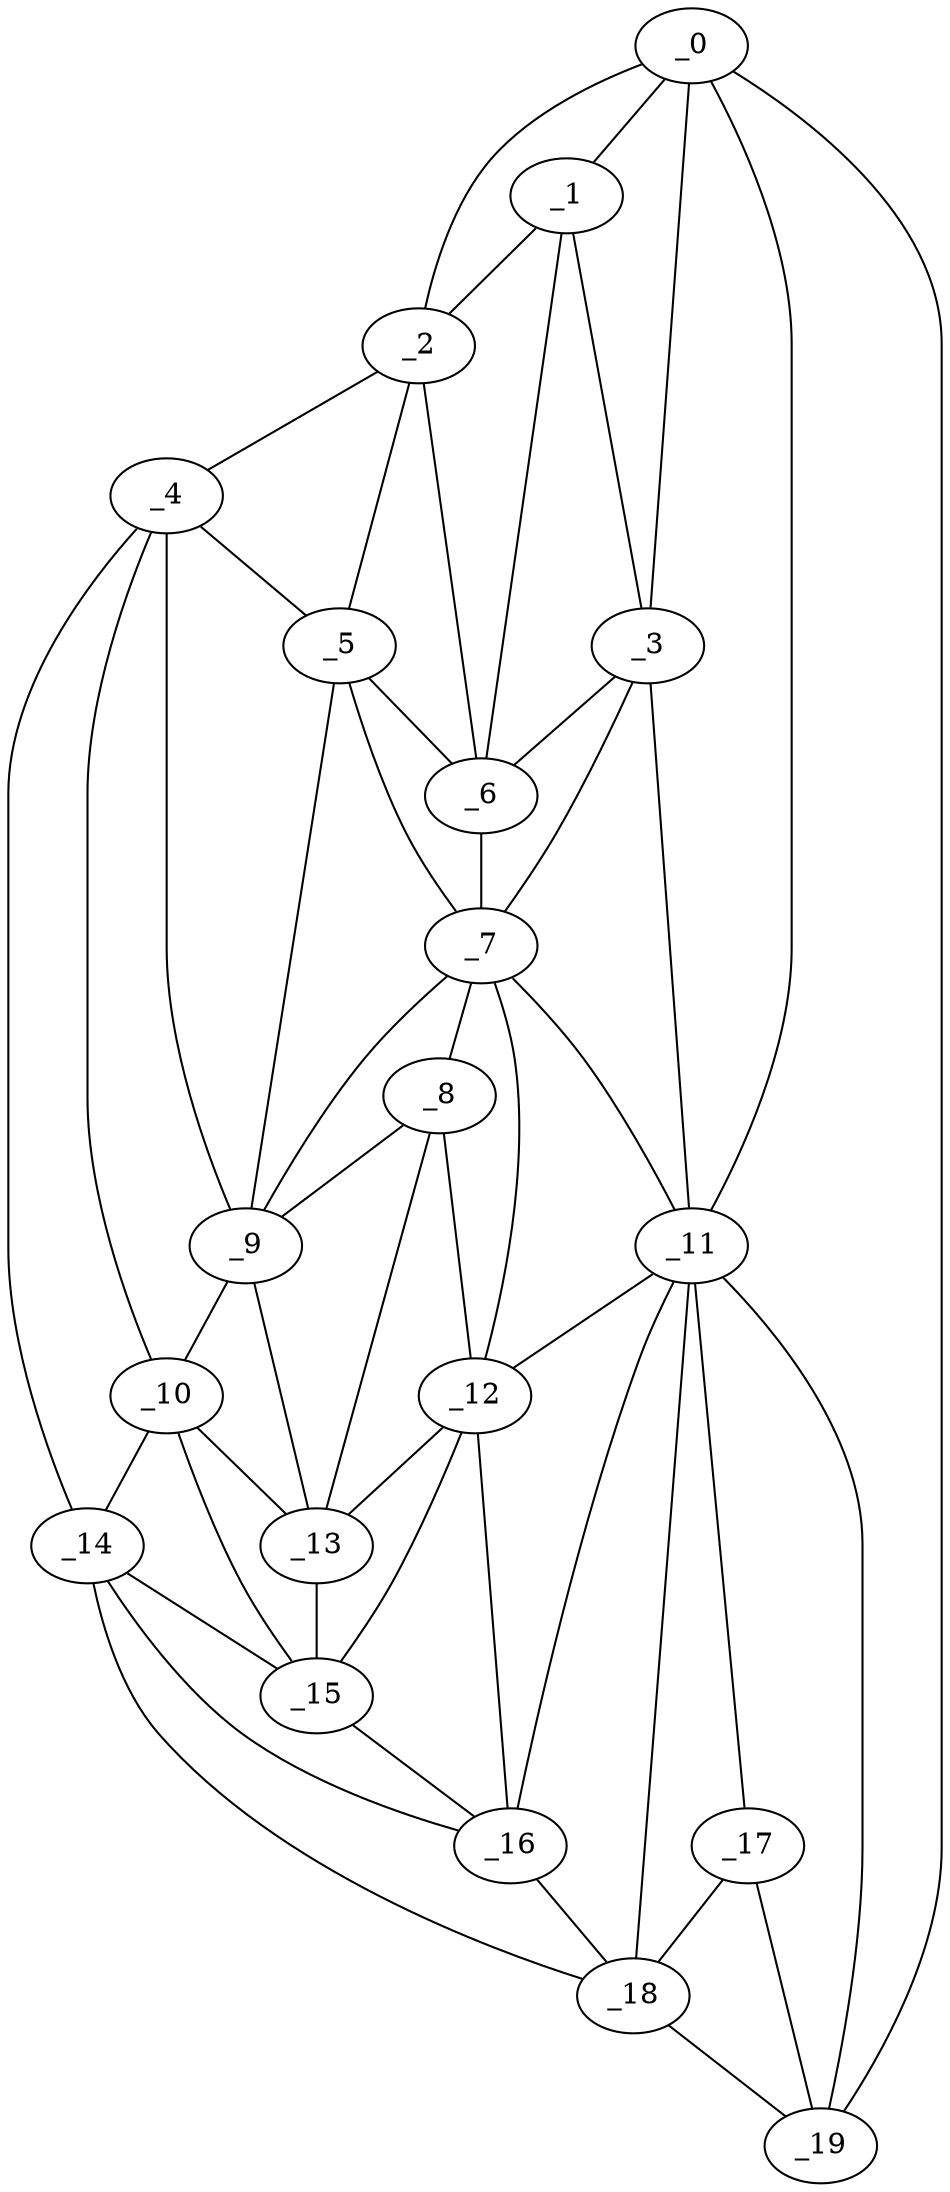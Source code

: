 graph "obj26__190.gxl" {
	_0	 [x=19,
		y=15];
	_1	 [x=29,
		y=54];
	_0 -- _1	 [valence=2];
	_2	 [x=29,
		y=67];
	_0 -- _2	 [valence=1];
	_3	 [x=33,
		y=49];
	_0 -- _3	 [valence=2];
	_11	 [x=76,
		y=53];
	_0 -- _11	 [valence=1];
	_19	 [x=111,
		y=16];
	_0 -- _19	 [valence=1];
	_1 -- _2	 [valence=1];
	_1 -- _3	 [valence=1];
	_6	 [x=36,
		y=60];
	_1 -- _6	 [valence=2];
	_4	 [x=33,
		y=79];
	_2 -- _4	 [valence=1];
	_5	 [x=34,
		y=71];
	_2 -- _5	 [valence=2];
	_2 -- _6	 [valence=2];
	_3 -- _6	 [valence=2];
	_7	 [x=70,
		y=63];
	_3 -- _7	 [valence=2];
	_3 -- _11	 [valence=2];
	_4 -- _5	 [valence=2];
	_9	 [x=75,
		y=77];
	_4 -- _9	 [valence=1];
	_10	 [x=75,
		y=84];
	_4 -- _10	 [valence=2];
	_14	 [x=105,
		y=106];
	_4 -- _14	 [valence=1];
	_5 -- _6	 [valence=1];
	_5 -- _7	 [valence=2];
	_5 -- _9	 [valence=2];
	_6 -- _7	 [valence=2];
	_8	 [x=75,
		y=69];
	_7 -- _8	 [valence=2];
	_7 -- _9	 [valence=2];
	_7 -- _11	 [valence=2];
	_12	 [x=78,
		y=60];
	_7 -- _12	 [valence=1];
	_8 -- _9	 [valence=2];
	_8 -- _12	 [valence=2];
	_13	 [x=78,
		y=73];
	_8 -- _13	 [valence=2];
	_9 -- _10	 [valence=2];
	_9 -- _13	 [valence=1];
	_10 -- _13	 [valence=2];
	_10 -- _14	 [valence=1];
	_15	 [x=106,
		y=63];
	_10 -- _15	 [valence=2];
	_11 -- _12	 [valence=2];
	_16	 [x=107,
		y=53];
	_11 -- _16	 [valence=2];
	_17	 [x=109,
		y=24];
	_11 -- _17	 [valence=1];
	_18	 [x=110,
		y=31];
	_11 -- _18	 [valence=2];
	_11 -- _19	 [valence=2];
	_12 -- _13	 [valence=2];
	_12 -- _15	 [valence=2];
	_12 -- _16	 [valence=1];
	_13 -- _15	 [valence=2];
	_14 -- _15	 [valence=1];
	_14 -- _16	 [valence=2];
	_14 -- _18	 [valence=1];
	_15 -- _16	 [valence=2];
	_16 -- _18	 [valence=2];
	_17 -- _18	 [valence=2];
	_17 -- _19	 [valence=2];
	_18 -- _19	 [valence=1];
}
